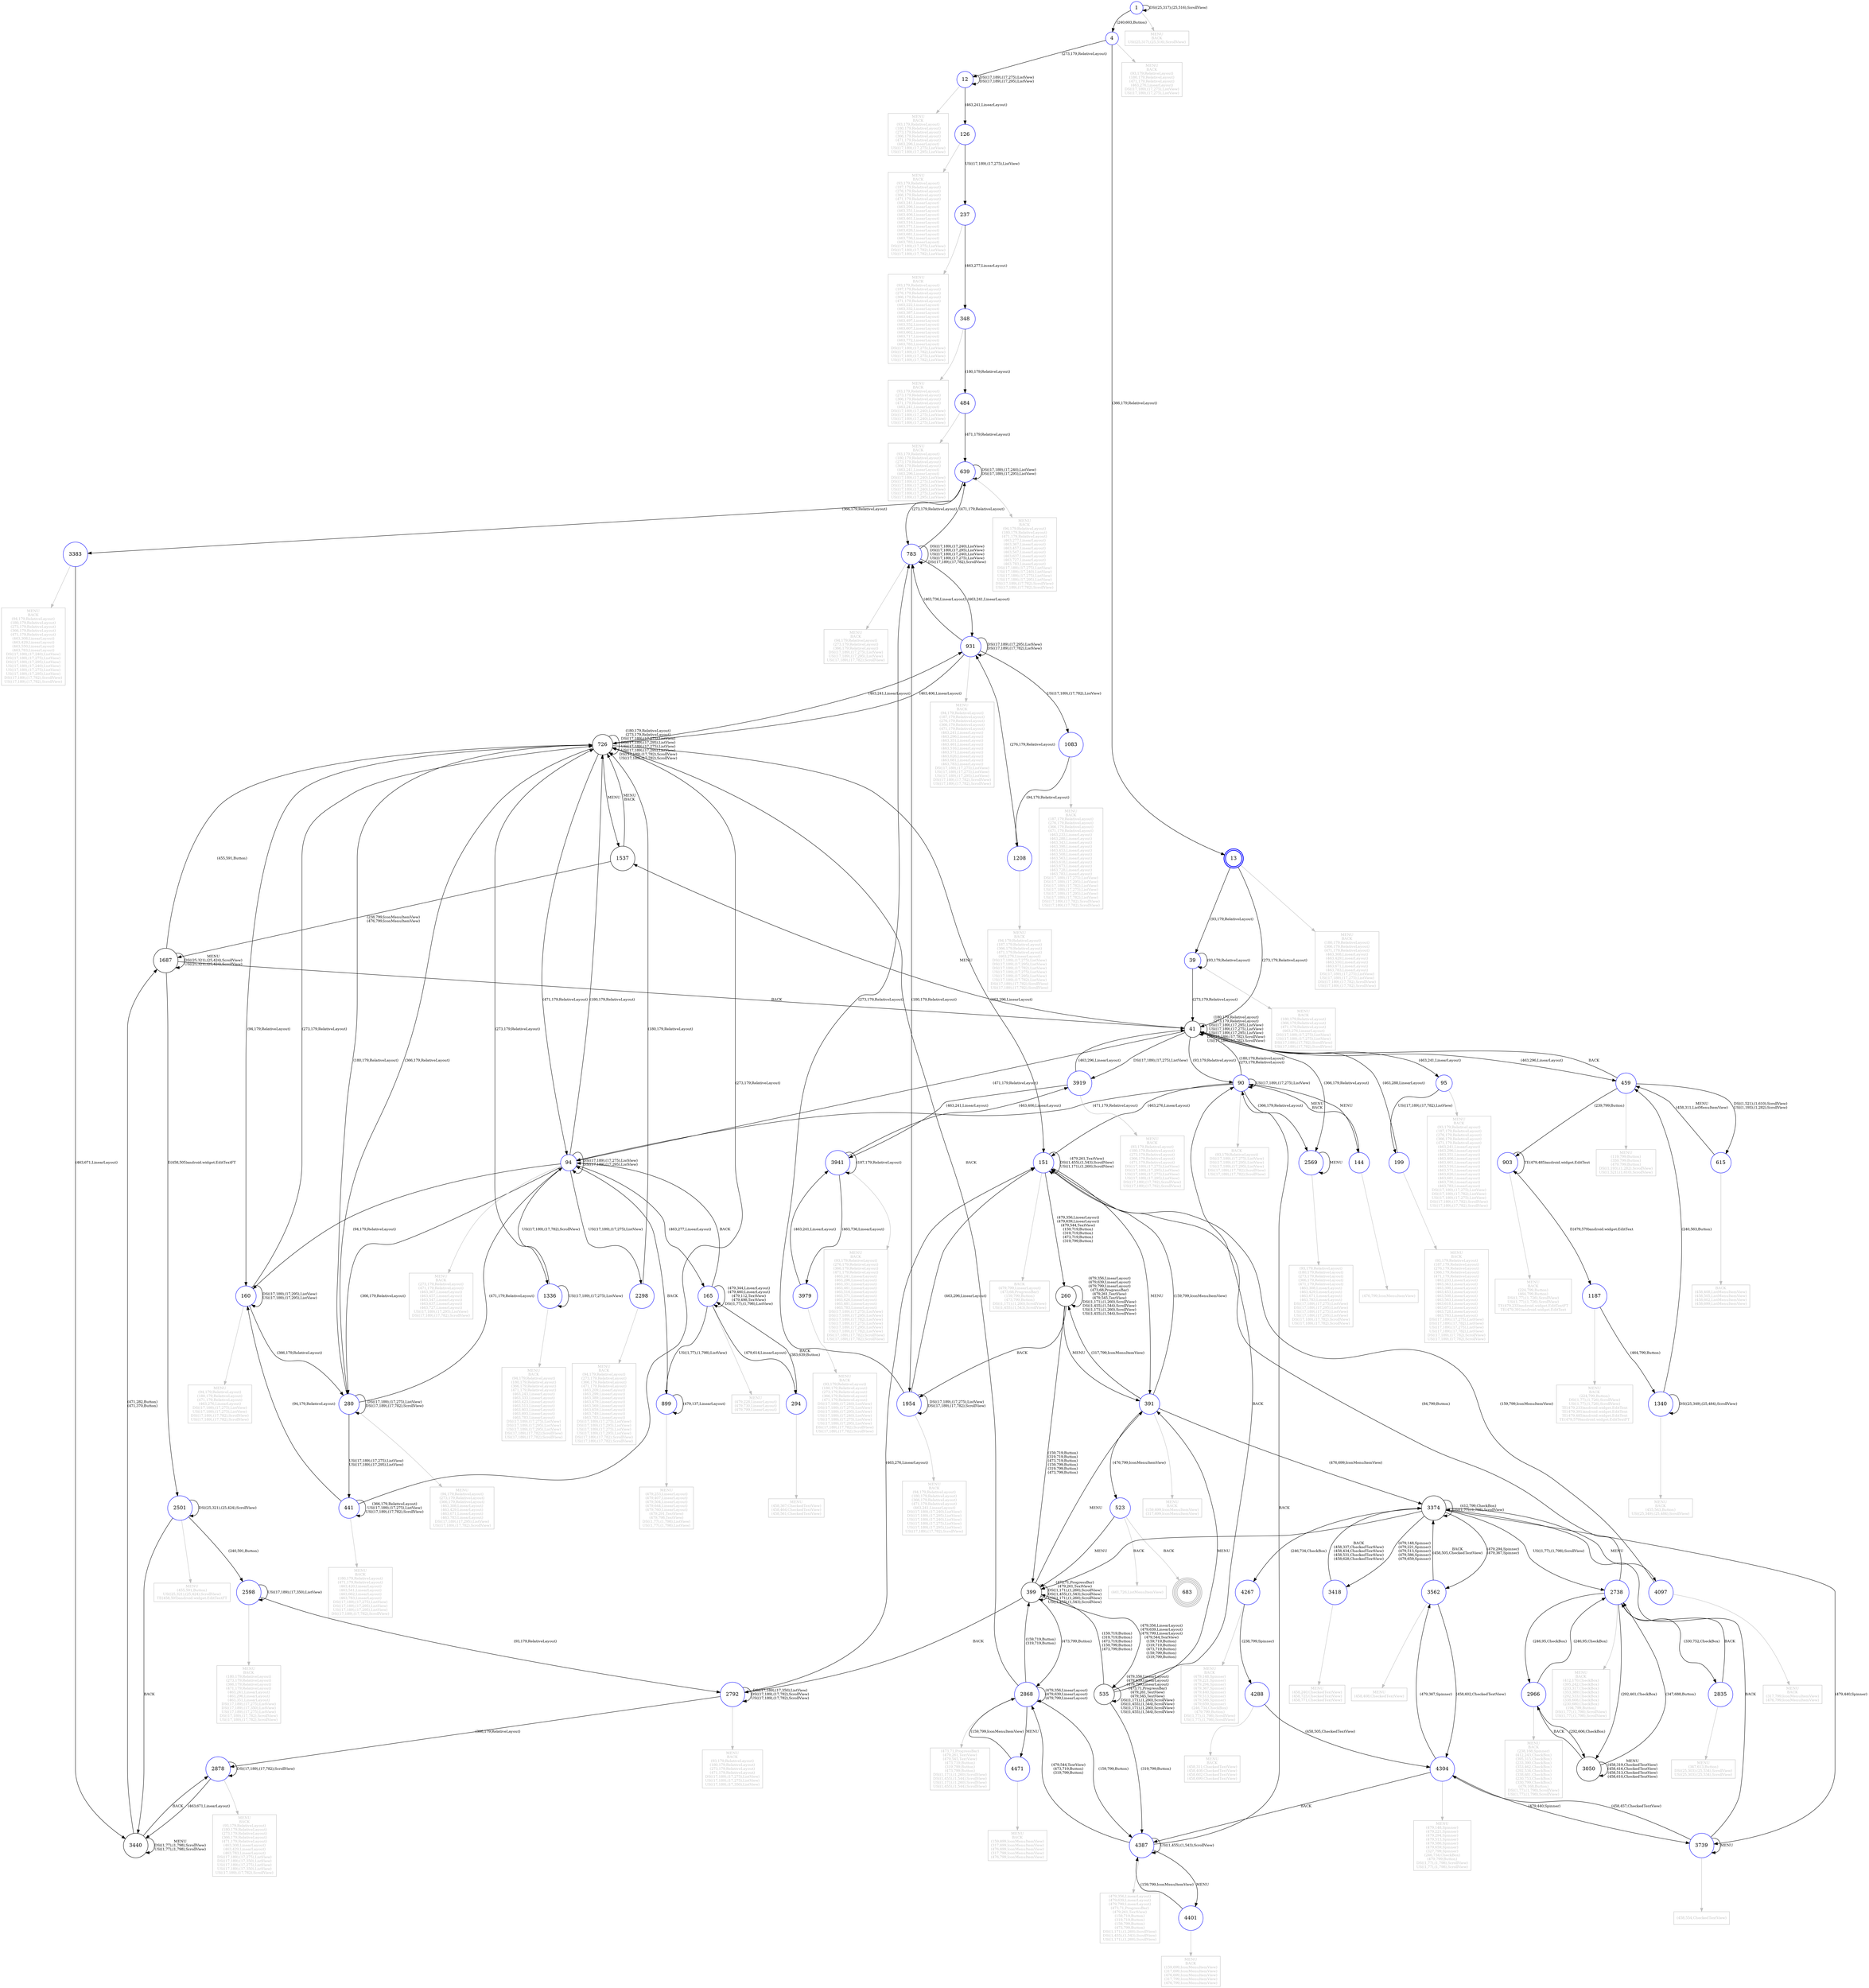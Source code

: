 digraph G {
1 -> 1 [label="DS((25,317),(25,516),ScrollView)", color=black, fontsize=10];
1 -> 4 [label="(240,603,Button)", color=black, fontsize=10];
11567834223 [label="MENU\nBACK\nUS((25,317),(25,516),ScrollView)", fontsize=10, fontcolor=gray, color=gray, shape=rectangle];
1 -> 11567834223 [color=gray];
1[color=blue, shape=circle];
4 -> 12 [label="(273,179,RelativeLayout)", color=black, fontsize=10];
4 -> 13 [label="(366,179,RelativeLayout)", color=black, fontsize=10];
41567834223 [label="MENU\nBACK\n(93,179,RelativeLayout)\n(180,179,RelativeLayout)\n(471,179,RelativeLayout)\n(463,276,LinearLayout)\nDS((17,189),(17,275),ListView)\nUS((17,189),(17,275),ListView)", fontsize=10, fontcolor=gray, color=gray, shape=rectangle];
4 -> 41567834223 [color=gray];
4[color=blue, shape=circle];
12 -> 12 [label="DS((17,189),(17,275),ListView)\nDS((17,189),(17,295),ListView)", color=black, fontsize=10];
12 -> 126 [label="(463,241,LinearLayout)", color=black, fontsize=10];
121567834223 [label="MENU\nBACK\n(93,179,RelativeLayout)\n(180,179,RelativeLayout)\n(273,179,RelativeLayout)\n(366,179,RelativeLayout)\n(471,179,RelativeLayout)\n(463,296,LinearLayout)\nUS((17,189),(17,275),ListView)\nUS((17,189),(17,295),ListView)", fontsize=10, fontcolor=gray, color=gray, shape=rectangle];
12 -> 121567834223 [color=gray];
12[color=blue, shape=circle];
13 -> 39 [label="(93,179,RelativeLayout)", color=black, fontsize=10];
13 -> 41 [label="(273,179,RelativeLayout)", color=black, fontsize=10];
131567834223 [label="MENU\nBACK\n(180,179,RelativeLayout)\n(366,179,RelativeLayout)\n(471,179,RelativeLayout)\n(463,308,LinearLayout)\n(463,429,LinearLayout)\n(463,550,LinearLayout)\n(463,671,LinearLayout)\n(463,783,LinearLayout)\nDS((17,189),(17,275),ListView)\nUS((17,189),(17,275),ListView)\nDS((17,189),(17,782),ScrollView)\nUS((17,189),(17,782),ScrollView)", fontsize=10, fontcolor=gray, color=gray, shape=rectangle];
13 -> 131567834223 [color=gray];
13[color=blue, shape=circle, style=bold, peripheries=2];
126 -> 237 [label="US((17,189),(17,275),ListView)", color=black, fontsize=10];
1261567834223 [label="MENU\nBACK\n(93,179,RelativeLayout)\n(187,179,RelativeLayout)\n(276,179,RelativeLayout)\n(366,179,RelativeLayout)\n(471,179,RelativeLayout)\n(463,241,LinearLayout)\n(463,296,LinearLayout)\n(463,351,LinearLayout)\n(463,406,LinearLayout)\n(463,461,LinearLayout)\n(463,516,LinearLayout)\n(463,571,LinearLayout)\n(463,626,LinearLayout)\n(463,681,LinearLayout)\n(463,736,LinearLayout)\n(463,783,LinearLayout)\nDS((17,189),(17,275),ListView)\nDS((17,189),(17,782),ListView)\nUS((17,189),(17,782),ListView)", fontsize=10, fontcolor=gray, color=gray, shape=rectangle];
126 -> 1261567834223 [color=gray];
126[color=blue, shape=circle];
39 -> 39 [label="(93,179,RelativeLayout)", color=black, fontsize=10];
39 -> 41 [label="(273,179,RelativeLayout)", color=black, fontsize=10];
391567834223 [label="MENU\nBACK\n(180,179,RelativeLayout)\n(366,179,RelativeLayout)\n(471,179,RelativeLayout)\n(463,276,LinearLayout)\nDS((17,189),(17,275),ListView)\nUS((17,189),(17,275),ListView)\nDS((17,189),(17,782),ScrollView)\nUS((17,189),(17,782),ScrollView)", fontsize=10, fontcolor=gray, color=gray, shape=rectangle];
39 -> 391567834223 [color=gray];
39[color=blue, shape=circle];
41 -> 41 [label="(180,179,RelativeLayout)\n(273,179,RelativeLayout)\nDS((17,189),(17,295),ListView)\nUS((17,189),(17,275),ListView)\nUS((17,189),(17,295),ListView)\nDS((17,189),(17,782),ScrollView)\nUS((17,189),(17,782),ScrollView)", color=black, fontsize=10];
41 -> 90 [label="(93,179,RelativeLayout)", color=black, fontsize=10];
41 -> 94 [label="(471,179,RelativeLayout)", color=black, fontsize=10];
41 -> 95 [label="(463,241,LinearLayout)", color=black, fontsize=10];
41 -> 459 [label="(463,296,LinearLayout)", color=black, fontsize=10];
41 -> 1537 [label="MENU", color=black, fontsize=10];
41 -> 2569 [label="(366,179,RelativeLayout)", color=black, fontsize=10];
41 -> 3919 [label="DS((17,189),(17,275),ListView)", color=black, fontsize=10];
41[color=black, shape=circle];
237 -> 348 [label="(463,277,LinearLayout)", color=black, fontsize=10];
2371567834223 [label="MENU\nBACK\n(93,179,RelativeLayout)\n(187,179,RelativeLayout)\n(276,179,RelativeLayout)\n(366,179,RelativeLayout)\n(471,179,RelativeLayout)\n(463,222,LinearLayout)\n(463,332,LinearLayout)\n(463,387,LinearLayout)\n(463,442,LinearLayout)\n(463,497,LinearLayout)\n(463,552,LinearLayout)\n(463,607,LinearLayout)\n(463,662,LinearLayout)\n(463,717,LinearLayout)\n(463,772,LinearLayout)\n(463,783,LinearLayout)\nDS((17,189),(17,275),ListView)\nDS((17,189),(17,782),ListView)\nUS((17,189),(17,275),ListView)\nUS((17,189),(17,782),ListView)", fontsize=10, fontcolor=gray, color=gray, shape=rectangle];
237 -> 2371567834223 [color=gray];
237[color=blue, shape=circle];
1537 -> 726 [label="MENU\nBACK", color=black, fontsize=10];
1537 -> 1687 [label="(238,799,IconMenuItemView)\n(476,799,IconMenuItemView)", color=black, fontsize=10];
1537[color=black, shape=circle];
90 -> 41 [label="(180,179,RelativeLayout)\n(273,179,RelativeLayout)", color=black, fontsize=10];
90 -> 90 [label="US((17,189),(17,275),ListView)", color=black, fontsize=10];
90 -> 94 [label="(471,179,RelativeLayout)", color=black, fontsize=10];
90 -> 144 [label="MENU", color=black, fontsize=10];
90 -> 151 [label="(463,276,LinearLayout)", color=black, fontsize=10];
90 -> 2569 [label="(366,179,RelativeLayout)", color=black, fontsize=10];
901567834223 [label="BACK\n(93,179,RelativeLayout)\nDS((17,189),(17,275),ListView)\nDS((17,189),(17,295),ListView)\nUS((17,189),(17,295),ListView)\nDS((17,189),(17,782),ScrollView)\nUS((17,189),(17,782),ScrollView)", fontsize=10, fontcolor=gray, color=gray, shape=rectangle];
90 -> 901567834223 [color=gray];
90[color=blue, shape=circle];
2569 -> 2569 [label="MENU", color=black, fontsize=10];
25691567834223 [label="(93,179,RelativeLayout)\n(180,179,RelativeLayout)\n(273,179,RelativeLayout)\n(366,179,RelativeLayout)\n(471,179,RelativeLayout)\n(463,308,LinearLayout)\n(463,429,LinearLayout)\n(463,671,LinearLayout)\n(463,783,LinearLayout)\nDS((17,189),(17,275),ListView)\nDS((17,189),(17,295),ListView)\nUS((17,189),(17,275),ListView)\nUS((17,189),(17,295),ListView)\nDS((17,189),(17,782),ScrollView)\nUS((17,189),(17,782),ScrollView)", fontsize=10, fontcolor=gray, color=gray, shape=rectangle];
2569 -> 25691567834223 [color=gray];
2569[color=blue, shape=circle];
94 -> 94 [label="DS((17,189),(17,275),ListView)\nDS((17,189),(17,295),ListView)", color=black, fontsize=10];
94 -> 160 [label="(94,179,RelativeLayout)", color=black, fontsize=10];
94 -> 165 [label="(463,277,LinearLayout)", color=black, fontsize=10];
94 -> 280 [label="(366,179,RelativeLayout)", color=black, fontsize=10];
94 -> 726 [label="(180,179,RelativeLayout)", color=black, fontsize=10];
94 -> 1336 [label="US((17,189),(17,782),ScrollView)", color=black, fontsize=10];
94 -> 2298 [label="US((17,189),(17,275),ListView)", color=black, fontsize=10];
941567834223 [label="MENU\nBACK\n(273,179,RelativeLayout)\n(471,179,RelativeLayout)\n(463,367,LinearLayout)\n(463,457,LinearLayout)\n(463,547,LinearLayout)\n(463,637,LinearLayout)\n(463,727,LinearLayout)\nUS((17,189),(17,295),ListView)\nDS((17,189),(17,782),ScrollView)", fontsize=10, fontcolor=gray, color=gray, shape=rectangle];
94 -> 941567834223 [color=gray];
94[color=blue, shape=circle];
95 -> 199 [label="US((17,189),(17,782),ListView)", color=black, fontsize=10];
951567834223 [label="MENU\nBACK\n(93,179,RelativeLayout)\n(187,179,RelativeLayout)\n(276,179,RelativeLayout)\n(366,179,RelativeLayout)\n(471,179,RelativeLayout)\n(463,241,LinearLayout)\n(463,296,LinearLayout)\n(463,351,LinearLayout)\n(463,406,LinearLayout)\n(463,461,LinearLayout)\n(463,516,LinearLayout)\n(463,571,LinearLayout)\n(463,626,LinearLayout)\n(463,681,LinearLayout)\n(463,736,LinearLayout)\n(463,783,LinearLayout)\nDS((17,189),(17,275),ListView)\nDS((17,189),(17,782),ListView)\nUS((17,189),(17,275),ListView)\nDS((17,189),(17,782),ScrollView)\nUS((17,189),(17,782),ScrollView)", fontsize=10, fontcolor=gray, color=gray, shape=rectangle];
95 -> 951567834223 [color=gray];
95[color=blue, shape=circle];
459 -> 41 [label="BACK", color=black, fontsize=10];
459 -> 615 [label="DS((1,521),(1,610),ScrollView)\nUS((1,193),(1,282),ScrollView)", color=black, fontsize=10];
459 -> 903 [label="(239,799,Button)", color=black, fontsize=10];
4591567834223 [label="MENU\n(119,799,Button)\n(359,799,Button)\n(479,799,Button)\nDS((1,193),(1,282),ScrollView)\nUS((1,521),(1,610),ScrollView)", fontsize=10, fontcolor=gray, color=gray, shape=rectangle];
459 -> 4591567834223 [color=gray];
459[color=blue, shape=circle];
3919 -> 41 [label="(463,296,LinearLayout)", color=black, fontsize=10];
3919 -> 3941 [label="(463,241,LinearLayout)", color=black, fontsize=10];
39191567834223 [label="MENU\nBACK\n(93,179,RelativeLayout)\n(180,179,RelativeLayout)\n(273,179,RelativeLayout)\n(366,179,RelativeLayout)\n(471,179,RelativeLayout)\nDS((17,189),(17,275),ListView)\nDS((17,189),(17,295),ListView)\nUS((17,189),(17,275),ListView)\nUS((17,189),(17,295),ListView)\nDS((17,189),(17,782),ScrollView)\nUS((17,189),(17,782),ScrollView)", fontsize=10, fontcolor=gray, color=gray, shape=rectangle];
3919 -> 39191567834223 [color=gray];
3919[color=blue, shape=circle];
348 -> 484 [label="(180,179,RelativeLayout)", color=black, fontsize=10];
3481567834223 [label="MENU\nBACK\n(93,179,RelativeLayout)\n(273,179,RelativeLayout)\n(366,179,RelativeLayout)\n(471,179,RelativeLayout)\n(463,241,LinearLayout)\nDS((17,189),(17,240),ListView)\nDS((17,189),(17,275),ListView)\nUS((17,189),(17,240),ListView)\nUS((17,189),(17,275),ListView)", fontsize=10, fontcolor=gray, color=gray, shape=rectangle];
348 -> 3481567834223 [color=gray];
348[color=blue, shape=circle];
726 -> 94 [label="(471,179,RelativeLayout)", color=black, fontsize=10];
726 -> 151 [label="(463,296,LinearLayout)", color=black, fontsize=10];
726 -> 160 [label="(94,179,RelativeLayout)", color=black, fontsize=10];
726 -> 280 [label="(366,179,RelativeLayout)", color=black, fontsize=10];
726 -> 726 [label="(180,179,RelativeLayout)\n(273,179,RelativeLayout)\nDS((17,189),(17,275),ListView)\nDS((17,189),(17,295),ListView)\nUS((17,189),(17,275),ListView)\nUS((17,189),(17,295),ListView)\nDS((17,189),(17,782),ScrollView)\nUS((17,189),(17,782),ScrollView)", color=black, fontsize=10];
726 -> 931 [label="(463,241,LinearLayout)", color=black, fontsize=10];
726 -> 1537 [label="MENU", color=black, fontsize=10];
726[color=black, shape=circle];
1687 -> 41 [label="BACK", color=black, fontsize=10];
1687 -> 726 [label="(455,591,Button)", color=black, fontsize=10];
1687 -> 1687 [label="MENU\nDS((25,321),(25,424),ScrollView)\nUS((25,321),(25,424),ScrollView)", color=black, fontsize=10];
1687 -> 2501 [label="E(458,505)android.widget.EditTextFT", color=black, fontsize=10];
1687[color=black, shape=circle];
144 -> 90 [label="MENU\nBACK", color=black, fontsize=10];
1441567834223 [label="(476,799,IconMenuItemView)", fontsize=10, fontcolor=gray, color=gray, shape=rectangle];
144 -> 1441567834223 [color=gray];
144[color=blue, shape=circle];
151 -> 151 [label="(479,261,TextView)\nDS((1,455),(1,543),ScrollView)\nUS((1,171),(1,260),ScrollView)", color=black, fontsize=10];
151 -> 260 [label="(479,356,LinearLayout)\n(479,639,LinearLayout)\n(479,544,TextView)\n(159,719,Button)\n(319,719,Button)\n(473,719,Button)\n(319,799,Button)", color=black, fontsize=10];
151 -> 391 [label="MENU", color=black, fontsize=10];
1511567834223 [label="BACK\n(479,799,LinearLayout)\n(473,68,ProgressBar)\n(159,799,Button)\n(473,799,Button)\nDS((1,171),(1,260),ScrollView)\nUS((1,455),(1,543),ScrollView)", fontsize=10, fontcolor=gray, color=gray, shape=rectangle];
151 -> 1511567834223 [color=gray];
151[color=blue, shape=circle];
160 -> 160 [label="DS((17,189),(17,295),ListView)\nUS((17,189),(17,295),ListView)", color=black, fontsize=10];
160 -> 280 [label="(366,179,RelativeLayout)", color=black, fontsize=10];
160 -> 726 [label="(273,179,RelativeLayout)", color=black, fontsize=10];
1601567834223 [label="MENU\n(94,179,RelativeLayout)\n(180,179,RelativeLayout)\n(471,179,RelativeLayout)\n(463,276,LinearLayout)\nDS((17,189),(17,275),ListView)\nUS((17,189),(17,275),ListView)\nDS((17,189),(17,782),ScrollView)\nUS((17,189),(17,782),ScrollView)", fontsize=10, fontcolor=gray, color=gray, shape=rectangle];
160 -> 1601567834223 [color=gray];
160[color=blue, shape=circle];
280 -> 94 [label="(471,179,RelativeLayout)", color=black, fontsize=10];
280 -> 280 [label="DS((17,189),(17,275),ListView)\nDS((17,189),(17,782),ScrollView)", color=black, fontsize=10];
280 -> 441 [label="US((17,189),(17,275),ListView)\nUS((17,189),(17,295),ListView)", color=black, fontsize=10];
280 -> 726 [label="(180,179,RelativeLayout)", color=black, fontsize=10];
2801567834223 [label="MENU\n(94,179,RelativeLayout)\n(273,179,RelativeLayout)\n(366,179,RelativeLayout)\n(463,308,LinearLayout)\n(463,429,LinearLayout)\n(463,671,LinearLayout)\n(463,783,LinearLayout)\nDS((17,189),(17,295),ListView)\nUS((17,189),(17,782),ScrollView)", fontsize=10, fontcolor=gray, color=gray, shape=rectangle];
280 -> 2801567834223 [color=gray];
280[color=blue, shape=circle];
165 -> 94 [label="BACK", color=black, fontsize=10];
165 -> 165 [label="(479,344,LinearLayout)\n(479,460,LinearLayout)\n(479,112,TextView)\n(479,498,TextView)\nDS((1,77),(1,798),ListView)", color=black, fontsize=10];
165 -> 294 [label="(479,614,LinearLayout)", color=black, fontsize=10];
165 -> 899 [label="US((1,77),(1,798),ListView)", color=black, fontsize=10];
1651567834223 [label="MENU\n(479,228,LinearLayout)\n(479,730,LinearLayout)\n(479,799,LinearLayout)", fontsize=10, fontcolor=gray, color=gray, shape=rectangle];
165 -> 1651567834223 [color=gray];
165[color=blue, shape=circle];
2298 -> 726 [label="(180,179,RelativeLayout)", color=black, fontsize=10];
22981567834223 [label="MENU\nBACK\n(94,179,RelativeLayout)\n(273,179,RelativeLayout)\n(366,179,RelativeLayout)\n(471,179,RelativeLayout)\n(463,209,LinearLayout)\n(463,299,LinearLayout)\n(463,389,LinearLayout)\n(463,479,LinearLayout)\n(463,569,LinearLayout)\n(463,659,LinearLayout)\n(463,749,LinearLayout)\n(463,783,LinearLayout)\nDS((17,189),(17,275),ListView)\nDS((17,189),(17,295),ListView)\nUS((17,189),(17,275),ListView)\nUS((17,189),(17,295),ListView)\nDS((17,189),(17,782),ScrollView)\nUS((17,189),(17,782),ScrollView)", fontsize=10, fontcolor=gray, color=gray, shape=rectangle];
2298 -> 22981567834223 [color=gray];
2298[color=blue, shape=circle];
1336 -> 726 [label="(273,179,RelativeLayout)", color=black, fontsize=10];
1336 -> 1336 [label="US((17,189),(17,275),ListView)", color=black, fontsize=10];
13361567834223 [label="MENU\nBACK\n(94,179,RelativeLayout)\n(180,179,RelativeLayout)\n(366,179,RelativeLayout)\n(471,179,RelativeLayout)\n(463,243,LinearLayout)\n(463,333,LinearLayout)\n(463,423,LinearLayout)\n(463,513,LinearLayout)\n(463,603,LinearLayout)\n(463,693,LinearLayout)\n(463,783,LinearLayout)\nDS((17,189),(17,275),ListView)\nDS((17,189),(17,295),ListView)\nUS((17,189),(17,295),ListView)\nDS((17,189),(17,782),ScrollView)\nUS((17,189),(17,782),ScrollView)", fontsize=10, fontcolor=gray, color=gray, shape=rectangle];
1336 -> 13361567834223 [color=gray];
1336[color=blue, shape=circle];
199 -> 41 [label="(463,288,LinearLayout)", color=black, fontsize=10];
1991567834223 [label="MENU\nBACK\n(93,179,RelativeLayout)\n(187,179,RelativeLayout)\n(276,179,RelativeLayout)\n(366,179,RelativeLayout)\n(471,179,RelativeLayout)\n(463,233,LinearLayout)\n(463,343,LinearLayout)\n(463,398,LinearLayout)\n(463,453,LinearLayout)\n(463,508,LinearLayout)\n(463,563,LinearLayout)\n(463,618,LinearLayout)\n(463,673,LinearLayout)\n(463,728,LinearLayout)\n(463,783,LinearLayout)\nDS((17,189),(17,275),ListView)\nDS((17,189),(17,782),ListView)\nUS((17,189),(17,275),ListView)\nUS((17,189),(17,782),ListView)\nDS((17,189),(17,782),ScrollView)\nUS((17,189),(17,782),ScrollView)", fontsize=10, fontcolor=gray, color=gray, shape=rectangle];
199 -> 1991567834223 [color=gray];
199[color=blue, shape=circle];
903 -> 903 [label="TE(479,485)android.widget.EditText", color=black, fontsize=10];
903 -> 1187 [label="E(479,579)android.widget.EditText", color=black, fontsize=10];
9031567834223 [label="MENU\nBACK\n(224,799,Button)\n(464,799,Button)\nDS((1,77),(1,726),ScrollView)\nUS((1,77),(1,726),ScrollView)\nTE(479,233)android.widget.EditTextFT\nTE(479,391)android.widget.EditText", fontsize=10, fontcolor=gray, color=gray, shape=rectangle];
903 -> 9031567834223 [color=gray];
903[color=blue, shape=circle];
615 -> 459 [label="MENU\n(458,311,ListMenuItemView)", color=black, fontsize=10];
6151567834223 [label="BACK\n(458,408,ListMenuItemView)\n(458,505,ListMenuItemView)\n(458,602,ListMenuItemView)\n(458,699,ListMenuItemView)", fontsize=10, fontcolor=gray, color=gray, shape=rectangle];
615 -> 6151567834223 [color=gray];
615[color=blue, shape=circle];
3941 -> 3919 [label="(463,406,LinearLayout)", color=black, fontsize=10];
3941 -> 3941 [label="(187,179,RelativeLayout)", color=black, fontsize=10];
3941 -> 3979 [label="(463,736,LinearLayout)", color=black, fontsize=10];
39411567834223 [label="MENU\nBACK\n(93,179,RelativeLayout)\n(276,179,RelativeLayout)\n(366,179,RelativeLayout)\n(471,179,RelativeLayout)\n(463,241,LinearLayout)\n(463,296,LinearLayout)\n(463,351,LinearLayout)\n(463,461,LinearLayout)\n(463,516,LinearLayout)\n(463,571,LinearLayout)\n(463,626,LinearLayout)\n(463,681,LinearLayout)\n(463,783,LinearLayout)\nDS((17,189),(17,275),ListView)\nDS((17,189),(17,295),ListView)\nDS((17,189),(17,782),ListView)\nUS((17,189),(17,275),ListView)\nUS((17,189),(17,295),ListView)\nUS((17,189),(17,782),ListView)\nDS((17,189),(17,782),ScrollView)\nUS((17,189),(17,782),ScrollView)", fontsize=10, fontcolor=gray, color=gray, shape=rectangle];
3941 -> 39411567834223 [color=gray];
3941[color=blue, shape=circle];
484 -> 639 [label="(471,179,RelativeLayout)", color=black, fontsize=10];
4841567834223 [label="MENU\nBACK\n(93,179,RelativeLayout)\n(180,179,RelativeLayout)\n(273,179,RelativeLayout)\n(366,179,RelativeLayout)\n(463,241,LinearLayout)\n(463,296,LinearLayout)\nDS((17,189),(17,240),ListView)\nDS((17,189),(17,275),ListView)\nDS((17,189),(17,295),ListView)\nUS((17,189),(17,240),ListView)\nUS((17,189),(17,275),ListView)\nUS((17,189),(17,295),ListView)", fontsize=10, fontcolor=gray, color=gray, shape=rectangle];
484 -> 4841567834223 [color=gray];
484[color=blue, shape=circle];
931 -> 726 [label="(463,406,LinearLayout)", color=black, fontsize=10];
931 -> 783 [label="(463,736,LinearLayout)", color=black, fontsize=10];
931 -> 931 [label="DS((17,189),(17,295),ListView)\nDS((17,189),(17,782),ListView)", color=black, fontsize=10];
931 -> 1083 [label="US((17,189),(17,782),ListView)", color=black, fontsize=10];
9311567834223 [label="MENU\nBACK\n(94,179,RelativeLayout)\n(187,179,RelativeLayout)\n(276,179,RelativeLayout)\n(366,179,RelativeLayout)\n(471,179,RelativeLayout)\n(463,241,LinearLayout)\n(463,296,LinearLayout)\n(463,351,LinearLayout)\n(463,461,LinearLayout)\n(463,516,LinearLayout)\n(463,571,LinearLayout)\n(463,626,LinearLayout)\n(463,681,LinearLayout)\n(463,783,LinearLayout)\nDS((17,189),(17,275),ListView)\nUS((17,189),(17,275),ListView)\nUS((17,189),(17,295),ListView)\nDS((17,189),(17,782),ScrollView)\nUS((17,189),(17,782),ScrollView)", fontsize=10, fontcolor=gray, color=gray, shape=rectangle];
931 -> 9311567834223 [color=gray];
931[color=blue, shape=circle];
2501 -> 2501 [label="DS((25,321),(25,424),ScrollView)", color=black, fontsize=10];
2501 -> 2598 [label="(240,591,Button)", color=black, fontsize=10];
2501 -> 3440 [label="BACK", color=black, fontsize=10];
25011567834223 [label="MENU\n(455,591,Button)\nUS((25,321),(25,424),ScrollView)\nTE(458,505)android.widget.EditTextFT", fontsize=10, fontcolor=gray, color=gray, shape=rectangle];
2501 -> 25011567834223 [color=gray];
2501[color=blue, shape=circle];
391 -> 151 [label="(159,799,IconMenuItemView)", color=black, fontsize=10];
391 -> 260 [label="(317,799,IconMenuItemView)", color=black, fontsize=10];
391 -> 523 [label="(476,799,IconMenuItemView)", color=black, fontsize=10];
391 -> 3374 [label="(476,699,IconMenuItemView)", color=black, fontsize=10];
3911567834223 [label="MENU\nBACK\n(159,699,IconMenuItemView)\n(317,699,IconMenuItemView)", fontsize=10, fontcolor=gray, color=gray, shape=rectangle];
391 -> 3911567834223 [color=gray];
391[color=blue, shape=circle];
260 -> 260 [label="(479,356,LinearLayout)\n(479,639,LinearLayout)\n(479,799,LinearLayout)\n(473,68,ProgressBar)\n(479,261,TextView)\n(479,545,TextView)\nDS((1,171),(1,260),ScrollView)\nDS((1,455),(1,544),ScrollView)\nUS((1,171),(1,260),ScrollView)\nUS((1,455),(1,544),ScrollView)", color=black, fontsize=10];
260 -> 391 [label="MENU", color=black, fontsize=10];
260 -> 399 [label="(159,719,Button)\n(319,719,Button)\n(473,719,Button)\n(159,799,Button)\n(319,799,Button)\n(473,799,Button)", color=black, fontsize=10];
260 -> 1954 [label="BACK", color=black, fontsize=10];
260[color=black, shape=circle];
441 -> 160 [label="(94,179,RelativeLayout)", color=black, fontsize=10];
441 -> 441 [label="(366,179,RelativeLayout)\nUS((17,189),(17,275),ListView)\nUS((17,189),(17,782),ScrollView)", color=black, fontsize=10];
441 -> 726 [label="(273,179,RelativeLayout)", color=black, fontsize=10];
4411567834223 [label="MENU\nBACK\n(180,179,RelativeLayout)\n(471,179,RelativeLayout)\n(463,420,LinearLayout)\n(463,541,LinearLayout)\n(463,662,LinearLayout)\n(463,783,LinearLayout)\nDS((17,189),(17,275),ListView)\nDS((17,189),(17,295),ListView)\nUS((17,189),(17,295),ListView)\nDS((17,189),(17,782),ScrollView)", fontsize=10, fontcolor=gray, color=gray, shape=rectangle];
441 -> 4411567834223 [color=gray];
441[color=blue, shape=circle];
294 -> 165 [label="BACK\n(383,639,Button)", color=black, fontsize=10];
2941567834223 [label="MENU\n(458,367,CheckedTextView)\n(458,464,CheckedTextView)\n(458,561,CheckedTextView)", fontsize=10, fontcolor=gray, color=gray, shape=rectangle];
294 -> 2941567834223 [color=gray];
294[color=blue, shape=circle];
899 -> 94 [label="BACK", color=black, fontsize=10];
899 -> 899 [label="(479,137,LinearLayout)", color=black, fontsize=10];
8991567834223 [label="MENU\n(479,253,LinearLayout)\n(479,407,LinearLayout)\n(479,504,LinearLayout)\n(479,644,LinearLayout)\n(479,760,LinearLayout)\n(479,291,TextView)\n(479,798,TextView)\nDS((1,77),(1,798),ListView)\nUS((1,77),(1,798),ListView)", fontsize=10, fontcolor=gray, color=gray, shape=rectangle];
899 -> 8991567834223 [color=gray];
899[color=blue, shape=circle];
1187 -> 1340 [label="(464,799,Button)", color=black, fontsize=10];
11871567834223 [label="MENU\nBACK\n(224,799,Button)\nDS((1,77),(1,726),ScrollView)\nUS((1,77),(1,726),ScrollView)\nTE(479,233)android.widget.EditText\nTE(479,391)android.widget.EditText\nTE(479,485)android.widget.EditText\nTE(479,579)android.widget.EditTextFT", fontsize=10, fontcolor=gray, color=gray, shape=rectangle];
1187 -> 11871567834223 [color=gray];
1187[color=blue, shape=circle];
3979 -> 3941 [label="(463,241,LinearLayout)", color=black, fontsize=10];
39791567834223 [label="MENU\nBACK\n(93,179,RelativeLayout)\n(180,179,RelativeLayout)\n(273,179,RelativeLayout)\n(366,179,RelativeLayout)\n(471,179,RelativeLayout)\nDS((17,189),(17,240),ListView)\nDS((17,189),(17,275),ListView)\nDS((17,189),(17,295),ListView)\nUS((17,189),(17,240),ListView)\nUS((17,189),(17,275),ListView)\nUS((17,189),(17,295),ListView)\nDS((17,189),(17,782),ScrollView)\nUS((17,189),(17,782),ScrollView)", fontsize=10, fontcolor=gray, color=gray, shape=rectangle];
3979 -> 39791567834223 [color=gray];
3979[color=blue, shape=circle];
639 -> 639 [label="DS((17,189),(17,240),ListView)\nDS((17,189),(17,295),ListView)", color=black, fontsize=10];
639 -> 783 [label="(273,179,RelativeLayout)", color=black, fontsize=10];
639 -> 3383 [label="(366,179,RelativeLayout)", color=black, fontsize=10];
6391567834223 [label="MENU\nBACK\n(94,179,RelativeLayout)\n(180,179,RelativeLayout)\n(471,179,RelativeLayout)\n(463,277,LinearLayout)\n(463,367,LinearLayout)\n(463,457,LinearLayout)\n(463,547,LinearLayout)\n(463,637,LinearLayout)\n(463,727,LinearLayout)\n(463,783,LinearLayout)\nDS((17,189),(17,275),ListView)\nUS((17,189),(17,240),ListView)\nUS((17,189),(17,275),ListView)\nUS((17,189),(17,295),ListView)\nDS((17,189),(17,782),ScrollView)\nUS((17,189),(17,782),ScrollView)", fontsize=10, fontcolor=gray, color=gray, shape=rectangle];
639 -> 6391567834223 [color=gray];
639[color=blue, shape=circle];
783 -> 639 [label="(471,179,RelativeLayout)", color=black, fontsize=10];
783 -> 783 [label="DS((17,189),(17,240),ListView)\nDS((17,189),(17,295),ListView)\nUS((17,189),(17,240),ListView)\nUS((17,189),(17,275),ListView)\nDS((17,189),(17,782),ScrollView)", color=black, fontsize=10];
783 -> 931 [label="(463,241,LinearLayout)", color=black, fontsize=10];
783 -> 1954 [label="(180,179,RelativeLayout)", color=black, fontsize=10];
7831567834223 [label="MENU\nBACK\n(94,179,RelativeLayout)\n(273,179,RelativeLayout)\n(366,179,RelativeLayout)\nDS((17,189),(17,275),ListView)\nUS((17,189),(17,295),ListView)\nUS((17,189),(17,782),ScrollView)", fontsize=10, fontcolor=gray, color=gray, shape=rectangle];
783 -> 7831567834223 [color=gray];
783[color=blue, shape=circle];
1083 -> 1208 [label="(94,179,RelativeLayout)", color=black, fontsize=10];
10831567834223 [label="MENU\nBACK\n(187,179,RelativeLayout)\n(276,179,RelativeLayout)\n(366,179,RelativeLayout)\n(471,179,RelativeLayout)\n(463,233,LinearLayout)\n(463,288,LinearLayout)\n(463,343,LinearLayout)\n(463,398,LinearLayout)\n(463,453,LinearLayout)\n(463,508,LinearLayout)\n(463,563,LinearLayout)\n(463,618,LinearLayout)\n(463,673,LinearLayout)\n(463,728,LinearLayout)\n(463,783,LinearLayout)\nDS((17,189),(17,275),ListView)\nDS((17,189),(17,295),ListView)\nDS((17,189),(17,782),ListView)\nUS((17,189),(17,275),ListView)\nUS((17,189),(17,295),ListView)\nUS((17,189),(17,782),ListView)\nDS((17,189),(17,782),ScrollView)\nUS((17,189),(17,782),ScrollView)", fontsize=10, fontcolor=gray, color=gray, shape=rectangle];
1083 -> 10831567834223 [color=gray];
1083[color=blue, shape=circle];
3440 -> 1687 [label="(471,282,Button)\n(471,370,Button)", color=black, fontsize=10];
3440 -> 2878 [label="BACK", color=black, fontsize=10];
3440 -> 3440 [label="MENU\nDS((1,77),(1,798),ScrollView)\nUS((1,77),(1,798),ScrollView)", color=black, fontsize=10];
3440[color=black, shape=circle];
2598 -> 2598 [label="US((17,189),(17,350),ListView)", color=black, fontsize=10];
2598 -> 2792 [label="(93,179,RelativeLayout)", color=black, fontsize=10];
25981567834223 [label="MENU\nBACK\n(180,179,RelativeLayout)\n(273,179,RelativeLayout)\n(366,179,RelativeLayout)\n(471,179,RelativeLayout)\n(463,241,LinearLayout)\n(463,296,LinearLayout)\n(463,351,LinearLayout)\nDS((17,189),(17,275),ListView)\nDS((17,189),(17,350),ListView)\nUS((17,189),(17,275),ListView)\nDS((17,189),(17,782),ScrollView)\nUS((17,189),(17,782),ScrollView)", fontsize=10, fontcolor=gray, color=gray, shape=rectangle];
2598 -> 25981567834223 [color=gray];
2598[color=blue, shape=circle];
3374 -> 399 [label="BACK", color=black, fontsize=10];
3374 -> 2738 [label="US((1,77),(1,798),ScrollView)", color=black, fontsize=10];
3374 -> 3374 [label="(412,799,CheckBox)\nDS((1,77),(1,798),ScrollView)", color=black, fontsize=10];
3374 -> 3418 [label="(479,148,Spinner)\n(479,221,Spinner)\n(479,513,Spinner)\n(479,586,Spinner)\n(479,659,Spinner)", color=black, fontsize=10];
3374 -> 3562 [label="(479,294,Spinner)\n(479,367,Spinner)", color=black, fontsize=10];
3374 -> 3739 [label="(479,440,Spinner)", color=black, fontsize=10];
3374 -> 4097 [label="MENU", color=black, fontsize=10];
3374 -> 4267 [label="(246,734,CheckBox)", color=black, fontsize=10];
3374[color=black, shape=circle];
523 -> 399 [label="MENU", color=black, fontsize=10];
523 -> 683 [label="BACK", color=gray, fontsize=10];
5231567834223 [label="(461,726,ListMenuItemView)", fontsize=10, fontcolor=gray, color=gray, shape=rectangle];
523 -> 5231567834223 [color=gray];
523[color=blue, shape=circle];
1954 -> 151 [label="(463,296,LinearLayout)", color=black, fontsize=10];
1954 -> 783 [label="(273,179,RelativeLayout)", color=black, fontsize=10];
1954 -> 1954 [label="DS((17,189),(17,275),ListView)\nDS((17,189),(17,782),ScrollView)", color=black, fontsize=10];
19541567834223 [label="MENU\nBACK\n(94,179,RelativeLayout)\n(180,179,RelativeLayout)\n(366,179,RelativeLayout)\n(471,179,RelativeLayout)\n(463,241,LinearLayout)\nDS((17,189),(17,240),ListView)\nDS((17,189),(17,295),ListView)\nUS((17,189),(17,240),ListView)\nUS((17,189),(17,275),ListView)\nUS((17,189),(17,295),ListView)\nUS((17,189),(17,782),ScrollView)", fontsize=10, fontcolor=gray, color=gray, shape=rectangle];
1954 -> 19541567834223 [color=gray];
1954[color=blue, shape=circle];
399 -> 391 [label="MENU", color=black, fontsize=10];
399 -> 399 [label="(473,71,ProgressBar)\n(479,261,TextView)\nDS((1,171),(1,260),ScrollView)\nDS((1,455),(1,543),ScrollView)\nUS((1,171),(1,260),ScrollView)\nUS((1,455),(1,543),ScrollView)", color=black, fontsize=10];
399 -> 535 [label="(479,356,LinearLayout)\n(479,639,LinearLayout)\n(479,799,LinearLayout)\n(479,544,TextView)\n(159,719,Button)\n(319,719,Button)\n(473,719,Button)\n(159,799,Button)\n(319,799,Button)", color=black, fontsize=10];
399 -> 2792 [label="BACK", color=black, fontsize=10];
399 -> 2868 [label="(473,799,Button)", color=black, fontsize=10];
399[color=black, shape=circle];
1340 -> 459 [label="(240,563,Button)", color=black, fontsize=10];
1340 -> 1340 [label="DS((25,349),(25,484),ScrollView)", color=black, fontsize=10];
13401567834223 [label="MENU\nBACK\n(455,563,Button)\nUS((25,349),(25,484),ScrollView)", fontsize=10, fontcolor=gray, color=gray, shape=rectangle];
1340 -> 13401567834223 [color=gray];
1340[color=blue, shape=circle];
3383 -> 3440 [label="(463,671,LinearLayout)", color=black, fontsize=10];
33831567834223 [label="MENU\nBACK\n(94,179,RelativeLayout)\n(180,179,RelativeLayout)\n(273,179,RelativeLayout)\n(366,179,RelativeLayout)\n(471,179,RelativeLayout)\n(463,308,LinearLayout)\n(463,429,LinearLayout)\n(463,550,LinearLayout)\n(463,783,LinearLayout)\nDS((17,189),(17,240),ListView)\nDS((17,189),(17,275),ListView)\nDS((17,189),(17,295),ListView)\nUS((17,189),(17,240),ListView)\nUS((17,189),(17,275),ListView)\nUS((17,189),(17,295),ListView)\nDS((17,189),(17,782),ScrollView)\nUS((17,189),(17,782),ScrollView)", fontsize=10, fontcolor=gray, color=gray, shape=rectangle];
3383 -> 33831567834223 [color=gray];
3383[color=blue, shape=circle];
1208 -> 931 [label="(276,179,RelativeLayout)", color=black, fontsize=10];
12081567834223 [label="MENU\nBACK\n(94,179,RelativeLayout)\n(187,179,RelativeLayout)\n(366,179,RelativeLayout)\n(471,179,RelativeLayout)\n(463,276,LinearLayout)\nDS((17,189),(17,275),ListView)\nDS((17,189),(17,295),ListView)\nDS((17,189),(17,782),ListView)\nUS((17,189),(17,275),ListView)\nUS((17,189),(17,295),ListView)\nUS((17,189),(17,782),ListView)\nDS((17,189),(17,782),ScrollView)\nUS((17,189),(17,782),ScrollView)", fontsize=10, fontcolor=gray, color=gray, shape=rectangle];
1208 -> 12081567834223 [color=gray];
1208[color=blue, shape=circle];
2878 -> 2878 [label="DS((17,189),(17,782),ScrollView)", color=black, fontsize=10];
2878 -> 3440 [label="(463,671,LinearLayout)", color=black, fontsize=10];
28781567834223 [label="MENU\nBACK\n(93,179,RelativeLayout)\n(180,179,RelativeLayout)\n(273,179,RelativeLayout)\n(366,179,RelativeLayout)\n(471,179,RelativeLayout)\n(463,308,LinearLayout)\n(463,429,LinearLayout)\n(463,783,LinearLayout)\nDS((17,189),(17,275),ListView)\nDS((17,189),(17,350),ListView)\nUS((17,189),(17,275),ListView)\nUS((17,189),(17,350),ListView)\nUS((17,189),(17,782),ScrollView)", fontsize=10, fontcolor=gray, color=gray, shape=rectangle];
2878 -> 28781567834223 [color=gray];
2878[color=blue, shape=circle];
2792 -> 151 [label="(463,276,LinearLayout)", color=black, fontsize=10];
2792 -> 2792 [label="DS((17,189),(17,350),ListView)\nDS((17,189),(17,782),ScrollView)\nUS((17,189),(17,782),ScrollView)", color=black, fontsize=10];
2792 -> 2878 [label="(366,179,RelativeLayout)", color=black, fontsize=10];
27921567834223 [label="MENU\nBACK\n(93,179,RelativeLayout)\n(180,179,RelativeLayout)\n(273,179,RelativeLayout)\n(471,179,RelativeLayout)\nDS((17,189),(17,275),ListView)\nUS((17,189),(17,275),ListView)\nUS((17,189),(17,350),ListView)", fontsize=10, fontcolor=gray, color=gray, shape=rectangle];
2792 -> 27921567834223 [color=gray];
2792[color=blue, shape=circle];
4097 -> 151 [label="(159,799,IconMenuItemView)", color=black, fontsize=10];
40971567834223 [label="MENU\nBACK\n(317,799,IconMenuItemView)\n(476,799,IconMenuItemView)", fontsize=10, fontcolor=gray, color=gray, shape=rectangle];
4097 -> 40971567834223 [color=gray];
4097[color=blue, shape=circle];
3418 -> 3374 [label="BACK\n(458,337,CheckedTextView)\n(458,434,CheckedTextView)\n(458,531,CheckedTextView)\n(458,628,CheckedTextView)", color=black, fontsize=10];
34181567834223 [label="MENU\n(458,240,CheckedTextView)\n(458,725,CheckedTextView)\n(458,771,CheckedTextView)", fontsize=10, fontcolor=gray, color=gray, shape=rectangle];
3418 -> 34181567834223 [color=gray];
3418[color=blue, shape=circle];
3562 -> 3374 [label="BACK\n(458,505,CheckedTextView)", color=black, fontsize=10];
3562 -> 4304 [label="(458,602,CheckedTextView)", color=black, fontsize=10];
35621567834223 [label="MENU\n(458,408,CheckedTextView)", fontsize=10, fontcolor=gray, color=gray, shape=rectangle];
3562 -> 35621567834223 [color=gray];
3562[color=blue, shape=circle];
3739 -> 3374 [label="BACK", color=black, fontsize=10];
3739 -> 3739 [label="MENU", color=black, fontsize=10];
3739 -> 4304 [label="(458,457,CheckedTextView)", color=black, fontsize=10];
37391567834223 [label="(458,554,CheckedTextView)", fontsize=10, fontcolor=gray, color=gray, shape=rectangle];
3739 -> 37391567834223 [color=gray];
3739[color=blue, shape=circle];
4267 -> 4288 [label="(238,799,Spinner)", color=black, fontsize=10];
42671567834223 [label="MENU\nBACK\n(479,148,Spinner)\n(479,221,Spinner)\n(479,294,Spinner)\n(479,367,Spinner)\n(479,440,Spinner)\n(479,513,Spinner)\n(479,586,Spinner)\n(479,659,Spinner)\n(246,734,CheckBox)\n(479,799,Button)\nDS((1,77),(1,798),ScrollView)\nUS((1,77),(1,798),ScrollView)", fontsize=10, fontcolor=gray, color=gray, shape=rectangle];
4267 -> 42671567834223 [color=gray];
4267[color=blue, shape=circle];
2738 -> 151 [label="(84,799,Button)", color=black, fontsize=10];
2738 -> 2835 [label="(330,752,CheckBox)", color=black, fontsize=10];
2738 -> 2966 [label="(246,95,CheckBox)", color=black, fontsize=10];
2738 -> 3050 [label="(292,461,CheckBox)", color=black, fontsize=10];
27381567834223 [label="MENU\nBACK\n(412,170,CheckBox)\n(395,242,CheckBox)\n(233,317,CheckBox)\n(353,389,CheckBox)\n(292,533,CheckBox)\n(338,608,CheckBox)\n(230,680,CheckBox)\n(194,799,Button)\nDS((1,77),(1,798),ScrollView)\nUS((1,77),(1,798),ScrollView)", fontsize=10, fontcolor=gray, color=gray, shape=rectangle];
2738 -> 27381567834223 [color=gray];
2738[color=blue, shape=circle];
683[color=gray, shape=circle, style=bold, peripheries=4];
535 -> 90 [label="BACK", color=black, fontsize=10];
535 -> 391 [label="MENU", color=black, fontsize=10];
535 -> 399 [label="(159,719,Button)\n(319,719,Button)\n(473,719,Button)\n(159,799,Button)\n(473,799,Button)", color=black, fontsize=10];
535 -> 535 [label="(479,356,LinearLayout)\n(479,639,LinearLayout)\n(479,799,LinearLayout)\n(473,71,ProgressBar)\n(479,261,TextView)\n(479,545,TextView)\nDS((1,171),(1,260),ScrollView)\nDS((1,455),(1,544),ScrollView)\nUS((1,171),(1,260),ScrollView)\nUS((1,455),(1,544),ScrollView)", color=black, fontsize=10];
535 -> 4387 [label="(319,799,Button)", color=black, fontsize=10];
535[color=black, shape=circle];
2868 -> 399 [label="(159,719,Button)\n(319,719,Button)", color=black, fontsize=10];
2868 -> 726 [label="BACK", color=black, fontsize=10];
2868 -> 2868 [label="(479,356,LinearLayout)\n(479,639,LinearLayout)\n(479,799,LinearLayout)", color=black, fontsize=10];
2868 -> 4387 [label="(159,799,Button)", color=black, fontsize=10];
2868 -> 4471 [label="MENU", color=black, fontsize=10];
28681567834223 [label="(473,71,ProgressBar)\n(479,261,TextView)\n(479,545,TextView)\n(473,719,Button)\n(319,799,Button)\n(473,799,Button)\nDS((1,171),(1,260),ScrollView)\nDS((1,455),(1,544),ScrollView)\nUS((1,171),(1,260),ScrollView)\nUS((1,455),(1,544),ScrollView)", fontsize=10, fontcolor=gray, color=gray, shape=rectangle];
2868 -> 28681567834223 [color=gray];
2868[color=blue, shape=circle];
4304 -> 3562 [label="(479,367,Spinner)", color=black, fontsize=10];
4304 -> 3739 [label="(479,440,Spinner)", color=black, fontsize=10];
4304 -> 4387 [label="BACK", color=black, fontsize=10];
43041567834223 [label="MENU\n(479,148,Spinner)\n(479,221,Spinner)\n(479,294,Spinner)\n(479,513,Spinner)\n(479,586,Spinner)\n(479,659,Spinner)\n(327,799,Spinner)\n(246,734,CheckBox)\n(479,799,Button)\nDS((1,77),(1,798),ScrollView)\nUS((1,77),(1,798),ScrollView)", fontsize=10, fontcolor=gray, color=gray, shape=rectangle];
4304 -> 43041567834223 [color=gray];
4304[color=blue, shape=circle];
4288 -> 4304 [label="(458,505,CheckedTextView)", color=black, fontsize=10];
42881567834223 [label="MENU\nBACK\n(458,311,CheckedTextView)\n(458,408,CheckedTextView)\n(458,602,CheckedTextView)\n(458,699,CheckedTextView)", fontsize=10, fontcolor=gray, color=gray, shape=rectangle];
4288 -> 42881567834223 [color=gray];
4288[color=blue, shape=circle];
2966 -> 2738 [label="(246,95,CheckBox)", color=black, fontsize=10];
2966 -> 3050 [label="(292,606,CheckBox)", color=black, fontsize=10];
29661567834223 [label="MENU\nBACK\n(238,168,Spinner)\n(412,243,CheckBox)\n(395,315,CheckBox)\n(233,390,CheckBox)\n(353,462,CheckBox)\n(292,534,CheckBox)\n(338,681,CheckBox)\n(230,753,CheckBox)\n(330,799,CheckBox)\n(479,168,Button)\nDS((1,77),(1,798),ScrollView)\nUS((1,77),(1,798),ScrollView)", fontsize=10, fontcolor=gray, color=gray, shape=rectangle];
2966 -> 29661567834223 [color=gray];
2966[color=blue, shape=circle];
3050 -> 2738 [label="(347,688,Button)", color=black, fontsize=10];
3050 -> 2966 [label="BACK", color=black, fontsize=10];
3050 -> 3050 [label="MENU\n(458,319,CheckedTextView)\n(458,416,CheckedTextView)\n(458,513,CheckedTextView)\n(458,610,CheckedTextView)", color=black, fontsize=10];
3050[color=black, shape=circle];
2835 -> 2738 [label="BACK", color=black, fontsize=10];
28351567834223 [label="MENU\n(347,613,Button)\nDS((25,303),(25,534),ScrollView)\nUS((25,303),(25,534),ScrollView)", fontsize=10, fontcolor=gray, color=gray, shape=rectangle];
2835 -> 28351567834223 [color=gray];
2835[color=blue, shape=circle];
4387 -> 90 [label="BACK", color=black, fontsize=10];
4387 -> 2868 [label="(479,544,TextView)\n(473,719,Button)\n(319,799,Button)", color=black, fontsize=10];
4387 -> 4387 [label="US((1,455),(1,543),ScrollView)", color=black, fontsize=10];
4387 -> 4401 [label="MENU", color=black, fontsize=10];
43871567834223 [label="(479,356,LinearLayout)\n(479,639,LinearLayout)\n(479,799,LinearLayout)\n(473,71,ProgressBar)\n(479,261,TextView)\n(159,719,Button)\n(319,719,Button)\n(159,799,Button)\n(473,799,Button)\nDS((1,171),(1,260),ScrollView)\nDS((1,455),(1,543),ScrollView)\nUS((1,171),(1,260),ScrollView)", fontsize=10, fontcolor=gray, color=gray, shape=rectangle];
4387 -> 43871567834223 [color=gray];
4387[color=blue, shape=circle];
4471 -> 2868 [label="(159,799,IconMenuItemView)", color=black, fontsize=10];
44711567834223 [label="MENU\nBACK\n(159,699,IconMenuItemView)\n(317,699,IconMenuItemView)\n(476,699,IconMenuItemView)\n(317,799,IconMenuItemView)\n(476,799,IconMenuItemView)", fontsize=10, fontcolor=gray, color=gray, shape=rectangle];
4471 -> 44711567834223 [color=gray];
4471[color=blue, shape=circle];
4401 -> 4387 [label="(159,799,IconMenuItemView)", color=black, fontsize=10];
44011567834223 [label="MENU\nBACK\n(159,699,IconMenuItemView)\n(317,699,IconMenuItemView)\n(476,699,IconMenuItemView)\n(317,799,IconMenuItemView)\n(476,799,IconMenuItemView)", fontsize=10, fontcolor=gray, color=gray, shape=rectangle];
4401 -> 44011567834223 [color=gray];
4401[color=blue, shape=circle];

}